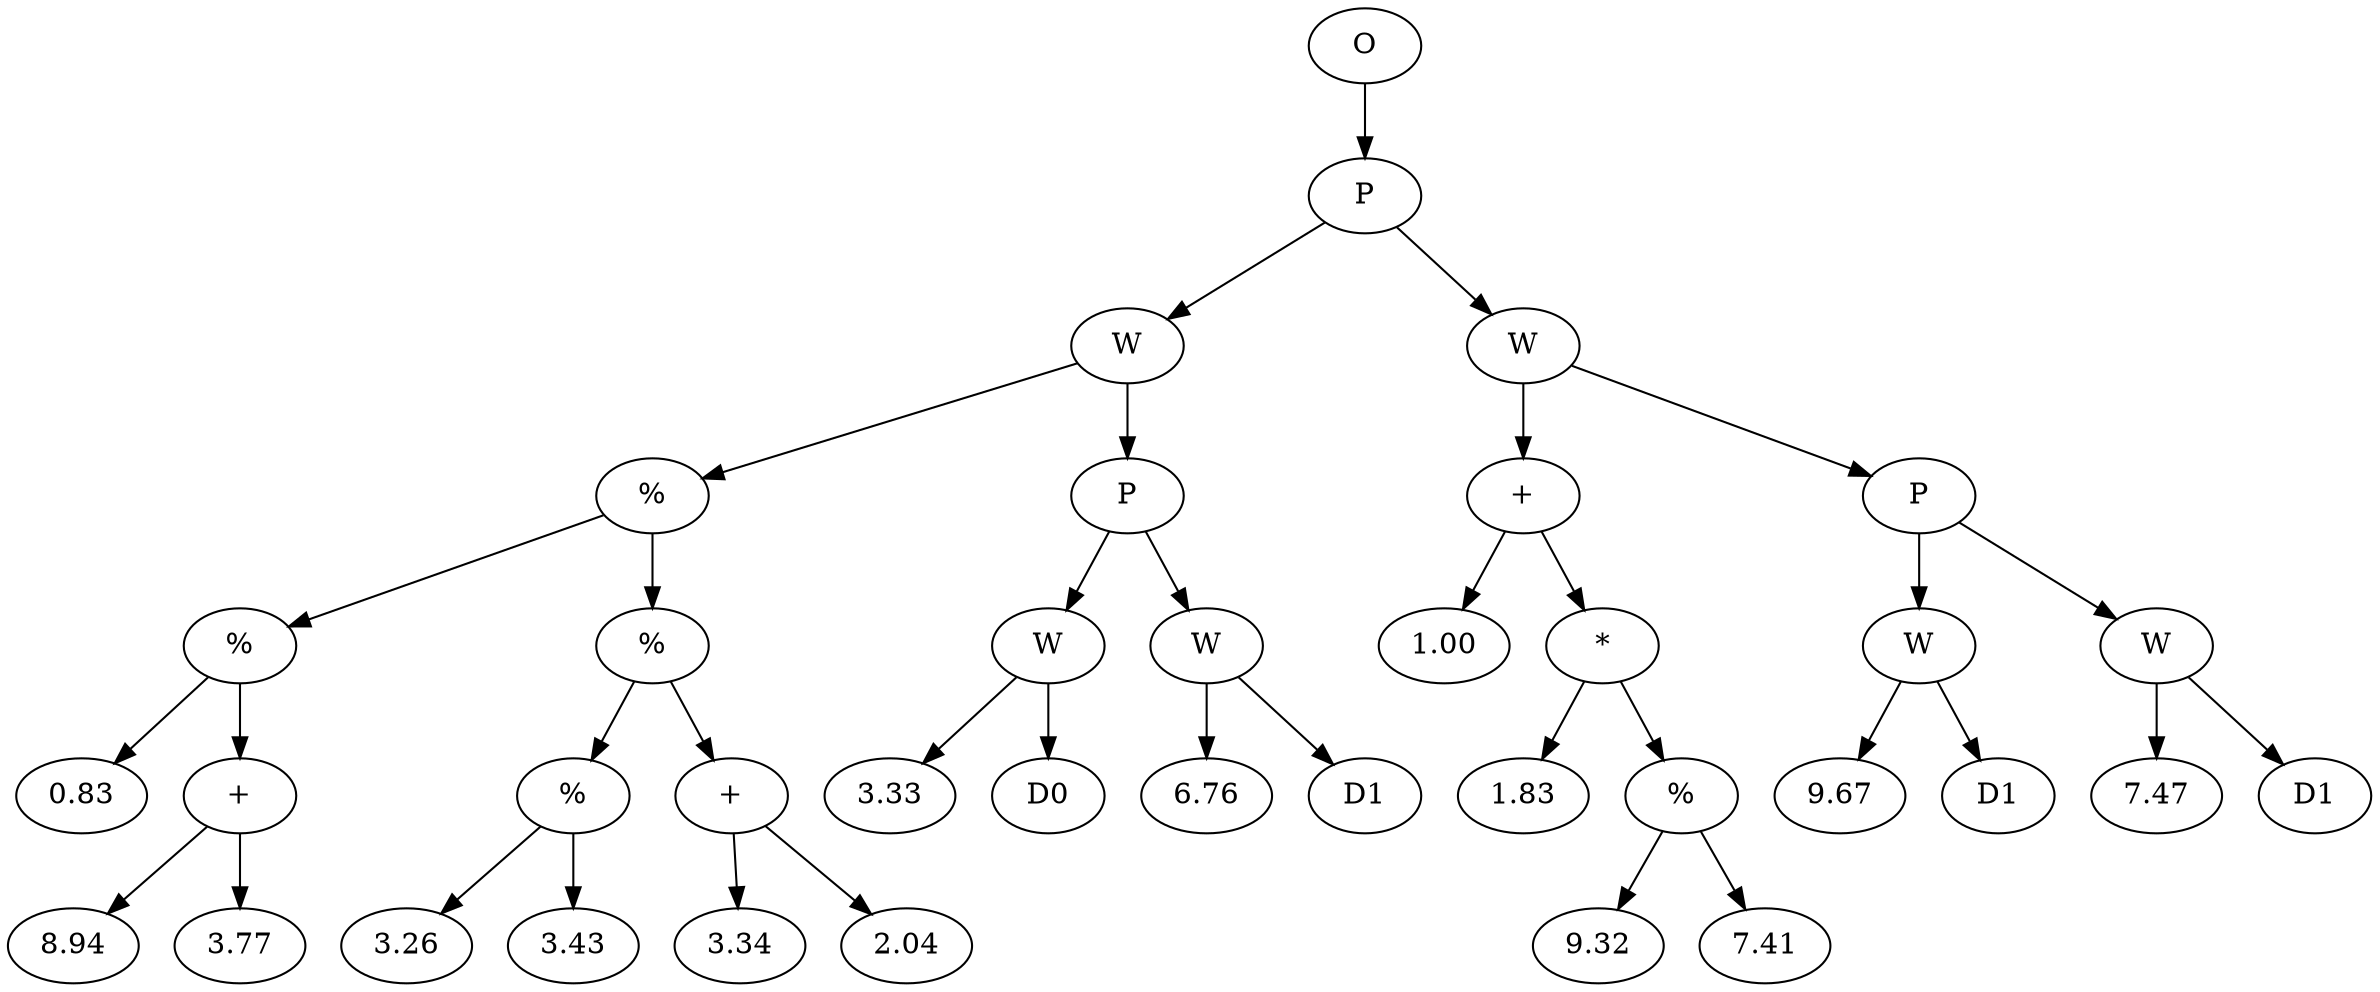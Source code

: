 // Tree
digraph {
	1012976 [label=O]
	1012977 [label=P]
	1012976 -> 1012977
	1012978 [label=W]
	1012977 -> 1012978
	1012979 [label="%"]
	1012978 -> 1012979
	1012980 [label="%"]
	1012979 -> 1012980
	1012981 [label=0.83]
	1012980 -> 1012981
	1012982 [label="+"]
	1012980 -> 1012982
	1012983 [label=8.94]
	1012982 -> 1012983
	1012984 [label=3.77]
	1012982 -> 1012984
	1012985 [label="%"]
	1012979 -> 1012985
	1012986 [label="%"]
	1012985 -> 1012986
	1012987 [label=3.26]
	1012986 -> 1012987
	1012988 [label=3.43]
	1012986 -> 1012988
	1012989 [label="+"]
	1012985 -> 1012989
	1012990 [label=3.34]
	1012989 -> 1012990
	1012991 [label=2.04]
	1012989 -> 1012991
	1012992 [label=P]
	1012978 -> 1012992
	1012993 [label=W]
	1012992 -> 1012993
	1012994 [label=3.33]
	1012993 -> 1012994
	1012995 [label=D0]
	1012993 -> 1012995
	1012996 [label=W]
	1012992 -> 1012996
	1012997 [label=6.76]
	1012996 -> 1012997
	1012998 [label=D1]
	1012996 -> 1012998
	1012999 [label=W]
	1012977 -> 1012999
	1013000 [label="+"]
	1012999 -> 1013000
	1013001 [label=1.00]
	1013000 -> 1013001
	1013002 [label="*"]
	1013000 -> 1013002
	1013003 [label=1.83]
	1013002 -> 1013003
	1013004 [label="%"]
	1013002 -> 1013004
	1013005 [label=9.32]
	1013004 -> 1013005
	1013006 [label=7.41]
	1013004 -> 1013006
	1013007 [label=P]
	1012999 -> 1013007
	1013008 [label=W]
	1013007 -> 1013008
	1013009 [label=9.67]
	1013008 -> 1013009
	1013010 [label=D1]
	1013008 -> 1013010
	1013011 [label=W]
	1013007 -> 1013011
	1013012 [label=7.47]
	1013011 -> 1013012
	1013013 [label=D1]
	1013011 -> 1013013
}
